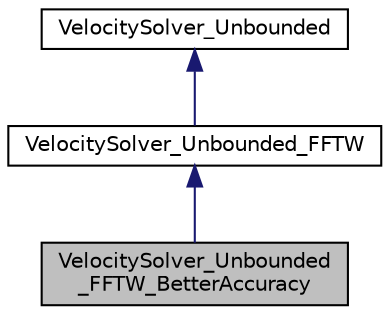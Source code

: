 digraph "VelocitySolver_Unbounded_FFTW_BetterAccuracy"
{
  edge [fontname="Helvetica",fontsize="10",labelfontname="Helvetica",labelfontsize="10"];
  node [fontname="Helvetica",fontsize="10",shape=record];
  Node1 [label="VelocitySolver_Unbounded\l_FFTW_BetterAccuracy",height=0.2,width=0.4,color="black", fillcolor="grey75", style="filled", fontcolor="black"];
  Node2 -> Node1 [dir="back",color="midnightblue",fontsize="10",style="solid"];
  Node2 [label="VelocitySolver_Unbounded_FFTW",height=0.2,width=0.4,color="black", fillcolor="white", style="filled",URL="$class_velocity_solver___unbounded___f_f_t_w.html"];
  Node3 -> Node2 [dir="back",color="midnightblue",fontsize="10",style="solid"];
  Node3 [label="VelocitySolver_Unbounded",height=0.2,width=0.4,color="black", fillcolor="white", style="filled",URL="$class_velocity_solver___unbounded.html"];
}
